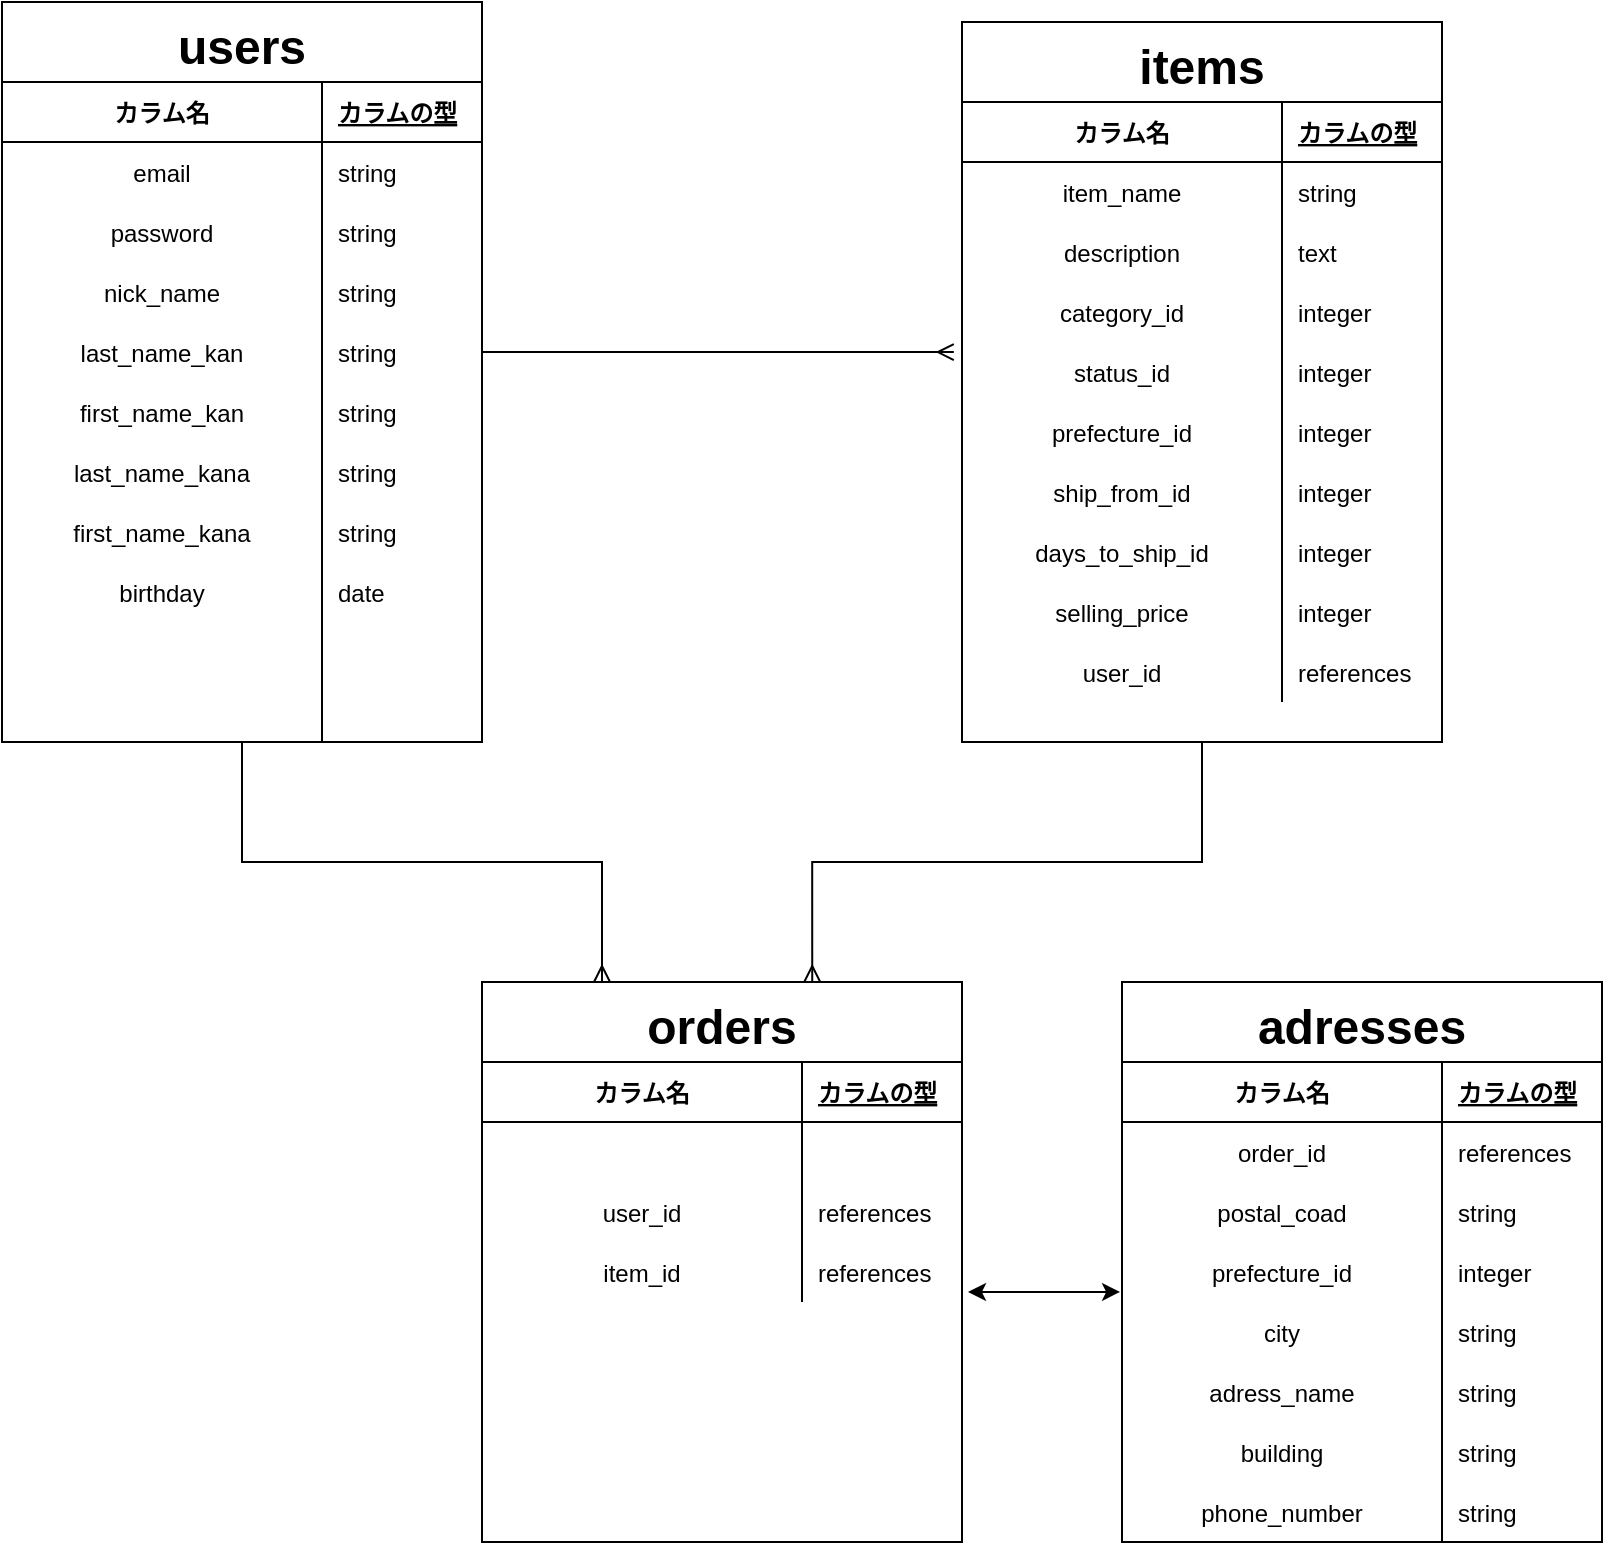 <mxfile>
    <diagram id="4H3-yCGrVs2Pjbda1haj" name="ページ1">
        <mxGraphModel dx="1336" dy="363" grid="1" gridSize="10" guides="1" tooltips="1" connect="1" arrows="1" fold="1" page="1" pageScale="1" pageWidth="827" pageHeight="1169" math="0" shadow="0">
            <root>
                <mxCell id="0"/>
                <mxCell id="1" parent="0"/>
                <mxCell id="O8TZb7azCqo_9Y2NurCA-126" style="edgeStyle=orthogonalEdgeStyle;rounded=0;orthogonalLoop=1;jettySize=auto;html=1;entryX=0.25;entryY=0;entryDx=0;entryDy=0;startArrow=none;startFill=0;endArrow=ERmany;endFill=0;fontSize=24;" edge="1" parent="1" source="2" target="41">
                    <mxGeometry relative="1" as="geometry"/>
                </mxCell>
                <mxCell id="2" value="users" style="shape=table;startSize=40;container=1;collapsible=1;childLayout=tableLayout;fixedRows=1;rowLines=0;fontStyle=1;align=center;resizeLast=1;fontSize=24;" vertex="1" parent="1">
                    <mxGeometry x="-800" y="30" width="240" height="370" as="geometry"/>
                </mxCell>
                <mxCell id="3" value="" style="shape=partialRectangle;collapsible=0;dropTarget=0;pointerEvents=0;fillColor=none;top=0;left=0;bottom=1;right=0;points=[[0,0.5],[1,0.5]];portConstraint=eastwest;" vertex="1" parent="2">
                    <mxGeometry y="40" width="240" height="30" as="geometry"/>
                </mxCell>
                <mxCell id="4" value="カラム名" style="shape=partialRectangle;connectable=0;fillColor=none;top=0;left=0;bottom=0;right=0;fontStyle=1;overflow=hidden;" vertex="1" parent="3">
                    <mxGeometry width="160" height="30" as="geometry"/>
                </mxCell>
                <mxCell id="5" value="カラムの型" style="shape=partialRectangle;connectable=0;fillColor=none;top=0;left=0;bottom=0;right=0;align=left;spacingLeft=6;fontStyle=5;overflow=hidden;" vertex="1" parent="3">
                    <mxGeometry x="160" width="80" height="30" as="geometry"/>
                </mxCell>
                <mxCell id="6" value="" style="shape=partialRectangle;collapsible=0;dropTarget=0;pointerEvents=0;fillColor=none;top=0;left=0;bottom=0;right=0;points=[[0,0.5],[1,0.5]];portConstraint=eastwest;" vertex="1" parent="2">
                    <mxGeometry y="70" width="240" height="30" as="geometry"/>
                </mxCell>
                <mxCell id="7" value="email" style="shape=partialRectangle;connectable=0;fillColor=none;top=0;left=0;bottom=0;right=0;editable=1;overflow=hidden;" vertex="1" parent="6">
                    <mxGeometry width="160" height="30" as="geometry"/>
                </mxCell>
                <mxCell id="8" value="string" style="shape=partialRectangle;connectable=0;fillColor=none;top=0;left=0;bottom=0;right=0;align=left;spacingLeft=6;overflow=hidden;" vertex="1" parent="6">
                    <mxGeometry x="160" width="80" height="30" as="geometry"/>
                </mxCell>
                <mxCell id="9" value="" style="shape=partialRectangle;collapsible=0;dropTarget=0;pointerEvents=0;fillColor=none;top=0;left=0;bottom=0;right=0;points=[[0,0.5],[1,0.5]];portConstraint=eastwest;" vertex="1" parent="2">
                    <mxGeometry y="100" width="240" height="30" as="geometry"/>
                </mxCell>
                <mxCell id="10" value="password" style="shape=partialRectangle;connectable=0;fillColor=none;top=0;left=0;bottom=0;right=0;editable=1;overflow=hidden;" vertex="1" parent="9">
                    <mxGeometry width="160" height="30" as="geometry"/>
                </mxCell>
                <mxCell id="11" value="string" style="shape=partialRectangle;connectable=0;fillColor=none;top=0;left=0;bottom=0;right=0;align=left;spacingLeft=6;overflow=hidden;" vertex="1" parent="9">
                    <mxGeometry x="160" width="80" height="30" as="geometry"/>
                </mxCell>
                <mxCell id="12" value="" style="shape=partialRectangle;collapsible=0;dropTarget=0;pointerEvents=0;fillColor=none;top=0;left=0;bottom=0;right=0;points=[[0,0.5],[1,0.5]];portConstraint=eastwest;" vertex="1" parent="2">
                    <mxGeometry y="130" width="240" height="30" as="geometry"/>
                </mxCell>
                <mxCell id="13" value="nick_name" style="shape=partialRectangle;connectable=0;fillColor=none;top=0;left=0;bottom=0;right=0;editable=1;overflow=hidden;" vertex="1" parent="12">
                    <mxGeometry width="160" height="30" as="geometry"/>
                </mxCell>
                <mxCell id="14" value="string" style="shape=partialRectangle;connectable=0;fillColor=none;top=0;left=0;bottom=0;right=0;align=left;spacingLeft=6;overflow=hidden;" vertex="1" parent="12">
                    <mxGeometry x="160" width="80" height="30" as="geometry"/>
                </mxCell>
                <mxCell id="O8TZb7azCqo_9Y2NurCA-56" style="shape=partialRectangle;collapsible=0;dropTarget=0;pointerEvents=0;fillColor=none;top=0;left=0;bottom=0;right=0;points=[[0,0.5],[1,0.5]];portConstraint=eastwest;" vertex="1" parent="2">
                    <mxGeometry y="160" width="240" height="30" as="geometry"/>
                </mxCell>
                <mxCell id="O8TZb7azCqo_9Y2NurCA-57" value="last_name_kan" style="shape=partialRectangle;connectable=0;fillColor=none;top=0;left=0;bottom=0;right=0;editable=1;overflow=hidden;" vertex="1" parent="O8TZb7azCqo_9Y2NurCA-56">
                    <mxGeometry width="160" height="30" as="geometry"/>
                </mxCell>
                <mxCell id="O8TZb7azCqo_9Y2NurCA-58" value="string" style="shape=partialRectangle;connectable=0;fillColor=none;top=0;left=0;bottom=0;right=0;align=left;spacingLeft=6;overflow=hidden;" vertex="1" parent="O8TZb7azCqo_9Y2NurCA-56">
                    <mxGeometry x="160" width="80" height="30" as="geometry"/>
                </mxCell>
                <mxCell id="O8TZb7azCqo_9Y2NurCA-68" style="shape=partialRectangle;collapsible=0;dropTarget=0;pointerEvents=0;fillColor=none;top=0;left=0;bottom=0;right=0;points=[[0,0.5],[1,0.5]];portConstraint=eastwest;" vertex="1" parent="2">
                    <mxGeometry y="190" width="240" height="30" as="geometry"/>
                </mxCell>
                <mxCell id="O8TZb7azCqo_9Y2NurCA-69" value="first_name_kan" style="shape=partialRectangle;connectable=0;fillColor=none;top=0;left=0;bottom=0;right=0;editable=1;overflow=hidden;" vertex="1" parent="O8TZb7azCqo_9Y2NurCA-68">
                    <mxGeometry width="160" height="30" as="geometry"/>
                </mxCell>
                <mxCell id="O8TZb7azCqo_9Y2NurCA-70" value="string" style="shape=partialRectangle;connectable=0;fillColor=none;top=0;left=0;bottom=0;right=0;align=left;spacingLeft=6;overflow=hidden;" vertex="1" parent="O8TZb7azCqo_9Y2NurCA-68">
                    <mxGeometry x="160" width="80" height="30" as="geometry"/>
                </mxCell>
                <mxCell id="O8TZb7azCqo_9Y2NurCA-65" style="shape=partialRectangle;collapsible=0;dropTarget=0;pointerEvents=0;fillColor=none;top=0;left=0;bottom=0;right=0;points=[[0,0.5],[1,0.5]];portConstraint=eastwest;" vertex="1" parent="2">
                    <mxGeometry y="220" width="240" height="30" as="geometry"/>
                </mxCell>
                <mxCell id="O8TZb7azCqo_9Y2NurCA-66" value="last_name_kana" style="shape=partialRectangle;connectable=0;fillColor=none;top=0;left=0;bottom=0;right=0;editable=1;overflow=hidden;" vertex="1" parent="O8TZb7azCqo_9Y2NurCA-65">
                    <mxGeometry width="160" height="30" as="geometry"/>
                </mxCell>
                <mxCell id="O8TZb7azCqo_9Y2NurCA-67" value="string" style="shape=partialRectangle;connectable=0;fillColor=none;top=0;left=0;bottom=0;right=0;align=left;spacingLeft=6;overflow=hidden;" vertex="1" parent="O8TZb7azCqo_9Y2NurCA-65">
                    <mxGeometry x="160" width="80" height="30" as="geometry"/>
                </mxCell>
                <mxCell id="O8TZb7azCqo_9Y2NurCA-62" style="shape=partialRectangle;collapsible=0;dropTarget=0;pointerEvents=0;fillColor=none;top=0;left=0;bottom=0;right=0;points=[[0,0.5],[1,0.5]];portConstraint=eastwest;" vertex="1" parent="2">
                    <mxGeometry y="250" width="240" height="30" as="geometry"/>
                </mxCell>
                <mxCell id="O8TZb7azCqo_9Y2NurCA-63" value="first_name_kana" style="shape=partialRectangle;connectable=0;fillColor=none;top=0;left=0;bottom=0;right=0;editable=1;overflow=hidden;" vertex="1" parent="O8TZb7azCqo_9Y2NurCA-62">
                    <mxGeometry width="160" height="30" as="geometry"/>
                </mxCell>
                <mxCell id="O8TZb7azCqo_9Y2NurCA-64" value="string" style="shape=partialRectangle;connectable=0;fillColor=none;top=0;left=0;bottom=0;right=0;align=left;spacingLeft=6;overflow=hidden;" vertex="1" parent="O8TZb7azCqo_9Y2NurCA-62">
                    <mxGeometry x="160" width="80" height="30" as="geometry"/>
                </mxCell>
                <mxCell id="O8TZb7azCqo_9Y2NurCA-59" style="shape=partialRectangle;collapsible=0;dropTarget=0;pointerEvents=0;fillColor=none;top=0;left=0;bottom=0;right=0;points=[[0,0.5],[1,0.5]];portConstraint=eastwest;" vertex="1" parent="2">
                    <mxGeometry y="280" width="240" height="30" as="geometry"/>
                </mxCell>
                <mxCell id="O8TZb7azCqo_9Y2NurCA-60" value="birthday" style="shape=partialRectangle;connectable=0;fillColor=none;top=0;left=0;bottom=0;right=0;editable=1;overflow=hidden;" vertex="1" parent="O8TZb7azCqo_9Y2NurCA-59">
                    <mxGeometry width="160" height="30" as="geometry"/>
                </mxCell>
                <mxCell id="O8TZb7azCqo_9Y2NurCA-61" value="date" style="shape=partialRectangle;connectable=0;fillColor=none;top=0;left=0;bottom=0;right=0;align=left;spacingLeft=6;overflow=hidden;" vertex="1" parent="O8TZb7azCqo_9Y2NurCA-59">
                    <mxGeometry x="160" width="80" height="30" as="geometry"/>
                </mxCell>
                <mxCell id="O8TZb7azCqo_9Y2NurCA-71" style="shape=partialRectangle;collapsible=0;dropTarget=0;pointerEvents=0;fillColor=none;top=0;left=0;bottom=0;right=0;points=[[0,0.5],[1,0.5]];portConstraint=eastwest;" vertex="1" parent="2">
                    <mxGeometry y="310" width="240" height="30" as="geometry"/>
                </mxCell>
                <mxCell id="O8TZb7azCqo_9Y2NurCA-72" value="" style="shape=partialRectangle;connectable=0;fillColor=none;top=0;left=0;bottom=0;right=0;editable=1;overflow=hidden;" vertex="1" parent="O8TZb7azCqo_9Y2NurCA-71">
                    <mxGeometry width="160" height="30" as="geometry"/>
                </mxCell>
                <mxCell id="O8TZb7azCqo_9Y2NurCA-73" value="" style="shape=partialRectangle;connectable=0;fillColor=none;top=0;left=0;bottom=0;right=0;align=left;spacingLeft=6;overflow=hidden;" vertex="1" parent="O8TZb7azCqo_9Y2NurCA-71">
                    <mxGeometry x="160" width="80" height="30" as="geometry"/>
                </mxCell>
                <mxCell id="O8TZb7azCqo_9Y2NurCA-74" style="shape=partialRectangle;collapsible=0;dropTarget=0;pointerEvents=0;fillColor=none;top=0;left=0;bottom=0;right=0;points=[[0,0.5],[1,0.5]];portConstraint=eastwest;" vertex="1" parent="2">
                    <mxGeometry y="340" width="240" height="30" as="geometry"/>
                </mxCell>
                <mxCell id="O8TZb7azCqo_9Y2NurCA-75" value="" style="shape=partialRectangle;connectable=0;fillColor=none;top=0;left=0;bottom=0;right=0;editable=1;overflow=hidden;" vertex="1" parent="O8TZb7azCqo_9Y2NurCA-74">
                    <mxGeometry width="160" height="30" as="geometry"/>
                </mxCell>
                <mxCell id="O8TZb7azCqo_9Y2NurCA-76" value="" style="shape=partialRectangle;connectable=0;fillColor=none;top=0;left=0;bottom=0;right=0;align=left;spacingLeft=6;overflow=hidden;" vertex="1" parent="O8TZb7azCqo_9Y2NurCA-74">
                    <mxGeometry x="160" width="80" height="30" as="geometry"/>
                </mxCell>
                <mxCell id="O8TZb7azCqo_9Y2NurCA-125" style="edgeStyle=orthogonalEdgeStyle;rounded=0;orthogonalLoop=1;jettySize=auto;html=1;startArrow=none;startFill=0;endArrow=ERmany;endFill=0;fontSize=24;entryX=0.688;entryY=0;entryDx=0;entryDy=0;entryPerimeter=0;" edge="1" parent="1" source="15" target="41">
                    <mxGeometry relative="1" as="geometry">
                        <mxPoint x="-395" y="510" as="targetPoint"/>
                        <Array as="points">
                            <mxPoint x="-200" y="460"/>
                            <mxPoint x="-395" y="460"/>
                        </Array>
                    </mxGeometry>
                </mxCell>
                <mxCell id="15" value="items" style="shape=table;startSize=40;container=1;collapsible=1;childLayout=tableLayout;fixedRows=1;rowLines=0;fontStyle=1;align=center;resizeLast=1;fontSize=24;" vertex="1" parent="1">
                    <mxGeometry x="-320" y="40" width="240" height="360" as="geometry"/>
                </mxCell>
                <mxCell id="16" value="" style="shape=partialRectangle;collapsible=0;dropTarget=0;pointerEvents=0;fillColor=none;top=0;left=0;bottom=1;right=0;points=[[0,0.5],[1,0.5]];portConstraint=eastwest;" vertex="1" parent="15">
                    <mxGeometry y="40" width="240" height="30" as="geometry"/>
                </mxCell>
                <mxCell id="17" value="カラム名" style="shape=partialRectangle;connectable=0;fillColor=none;top=0;left=0;bottom=0;right=0;fontStyle=1;overflow=hidden;" vertex="1" parent="16">
                    <mxGeometry width="160" height="30" as="geometry"/>
                </mxCell>
                <mxCell id="18" value="カラムの型" style="shape=partialRectangle;connectable=0;fillColor=none;top=0;left=0;bottom=0;right=0;align=left;spacingLeft=6;fontStyle=5;overflow=hidden;" vertex="1" parent="16">
                    <mxGeometry x="160" width="80" height="30" as="geometry"/>
                </mxCell>
                <mxCell id="19" value="" style="shape=partialRectangle;collapsible=0;dropTarget=0;pointerEvents=0;fillColor=none;top=0;left=0;bottom=0;right=0;points=[[0,0.5],[1,0.5]];portConstraint=eastwest;" vertex="1" parent="15">
                    <mxGeometry y="70" width="240" height="30" as="geometry"/>
                </mxCell>
                <mxCell id="20" value="item_name" style="shape=partialRectangle;connectable=0;fillColor=none;top=0;left=0;bottom=0;right=0;editable=1;overflow=hidden;" vertex="1" parent="19">
                    <mxGeometry width="160" height="30" as="geometry"/>
                </mxCell>
                <mxCell id="21" value="string" style="shape=partialRectangle;connectable=0;fillColor=none;top=0;left=0;bottom=0;right=0;align=left;spacingLeft=6;overflow=hidden;" vertex="1" parent="19">
                    <mxGeometry x="160" width="80" height="30" as="geometry"/>
                </mxCell>
                <mxCell id="22" value="" style="shape=partialRectangle;collapsible=0;dropTarget=0;pointerEvents=0;fillColor=none;top=0;left=0;bottom=0;right=0;points=[[0,0.5],[1,0.5]];portConstraint=eastwest;" vertex="1" parent="15">
                    <mxGeometry y="100" width="240" height="30" as="geometry"/>
                </mxCell>
                <mxCell id="23" value="description" style="shape=partialRectangle;connectable=0;fillColor=none;top=0;left=0;bottom=0;right=0;editable=1;overflow=hidden;" vertex="1" parent="22">
                    <mxGeometry width="160" height="30" as="geometry"/>
                </mxCell>
                <mxCell id="24" value="text" style="shape=partialRectangle;connectable=0;fillColor=none;top=0;left=0;bottom=0;right=0;align=left;spacingLeft=6;overflow=hidden;" vertex="1" parent="22">
                    <mxGeometry x="160" width="80" height="30" as="geometry"/>
                </mxCell>
                <mxCell id="25" value="" style="shape=partialRectangle;collapsible=0;dropTarget=0;pointerEvents=0;fillColor=none;top=0;left=0;bottom=0;right=0;points=[[0,0.5],[1,0.5]];portConstraint=eastwest;" vertex="1" parent="15">
                    <mxGeometry y="130" width="240" height="30" as="geometry"/>
                </mxCell>
                <mxCell id="26" value="category_id" style="shape=partialRectangle;connectable=0;fillColor=none;top=0;left=0;bottom=0;right=0;editable=1;overflow=hidden;" vertex="1" parent="25">
                    <mxGeometry width="160" height="30" as="geometry"/>
                </mxCell>
                <mxCell id="27" value="integer" style="shape=partialRectangle;connectable=0;fillColor=none;top=0;left=0;bottom=0;right=0;align=left;spacingLeft=6;overflow=hidden;" vertex="1" parent="25">
                    <mxGeometry x="160" width="80" height="30" as="geometry"/>
                </mxCell>
                <mxCell id="O8TZb7azCqo_9Y2NurCA-89" style="shape=partialRectangle;collapsible=0;dropTarget=0;pointerEvents=0;fillColor=none;top=0;left=0;bottom=0;right=0;points=[[0,0.5],[1,0.5]];portConstraint=eastwest;" vertex="1" parent="15">
                    <mxGeometry y="160" width="240" height="30" as="geometry"/>
                </mxCell>
                <mxCell id="O8TZb7azCqo_9Y2NurCA-90" value="status_id" style="shape=partialRectangle;connectable=0;fillColor=none;top=0;left=0;bottom=0;right=0;editable=1;overflow=hidden;" vertex="1" parent="O8TZb7azCqo_9Y2NurCA-89">
                    <mxGeometry width="160" height="30" as="geometry"/>
                </mxCell>
                <mxCell id="O8TZb7azCqo_9Y2NurCA-91" value="integer" style="shape=partialRectangle;connectable=0;fillColor=none;top=0;left=0;bottom=0;right=0;align=left;spacingLeft=6;overflow=hidden;" vertex="1" parent="O8TZb7azCqo_9Y2NurCA-89">
                    <mxGeometry x="160" width="80" height="30" as="geometry"/>
                </mxCell>
                <mxCell id="O8TZb7azCqo_9Y2NurCA-92" style="shape=partialRectangle;collapsible=0;dropTarget=0;pointerEvents=0;fillColor=none;top=0;left=0;bottom=0;right=0;points=[[0,0.5],[1,0.5]];portConstraint=eastwest;" vertex="1" parent="15">
                    <mxGeometry y="190" width="240" height="30" as="geometry"/>
                </mxCell>
                <mxCell id="O8TZb7azCqo_9Y2NurCA-93" value="prefecture_id" style="shape=partialRectangle;connectable=0;fillColor=none;top=0;left=0;bottom=0;right=0;editable=1;overflow=hidden;" vertex="1" parent="O8TZb7azCqo_9Y2NurCA-92">
                    <mxGeometry width="160" height="30" as="geometry"/>
                </mxCell>
                <mxCell id="O8TZb7azCqo_9Y2NurCA-94" value="integer" style="shape=partialRectangle;connectable=0;fillColor=none;top=0;left=0;bottom=0;right=0;align=left;spacingLeft=6;overflow=hidden;" vertex="1" parent="O8TZb7azCqo_9Y2NurCA-92">
                    <mxGeometry x="160" width="80" height="30" as="geometry"/>
                </mxCell>
                <mxCell id="O8TZb7azCqo_9Y2NurCA-95" style="shape=partialRectangle;collapsible=0;dropTarget=0;pointerEvents=0;fillColor=none;top=0;left=0;bottom=0;right=0;points=[[0,0.5],[1,0.5]];portConstraint=eastwest;" vertex="1" parent="15">
                    <mxGeometry y="220" width="240" height="30" as="geometry"/>
                </mxCell>
                <mxCell id="O8TZb7azCqo_9Y2NurCA-96" value="ship_from_id" style="shape=partialRectangle;connectable=0;fillColor=none;top=0;left=0;bottom=0;right=0;editable=1;overflow=hidden;" vertex="1" parent="O8TZb7azCqo_9Y2NurCA-95">
                    <mxGeometry width="160" height="30" as="geometry"/>
                </mxCell>
                <mxCell id="O8TZb7azCqo_9Y2NurCA-97" value="integer" style="shape=partialRectangle;connectable=0;fillColor=none;top=0;left=0;bottom=0;right=0;align=left;spacingLeft=6;overflow=hidden;" vertex="1" parent="O8TZb7azCqo_9Y2NurCA-95">
                    <mxGeometry x="160" width="80" height="30" as="geometry"/>
                </mxCell>
                <mxCell id="O8TZb7azCqo_9Y2NurCA-98" style="shape=partialRectangle;collapsible=0;dropTarget=0;pointerEvents=0;fillColor=none;top=0;left=0;bottom=0;right=0;points=[[0,0.5],[1,0.5]];portConstraint=eastwest;" vertex="1" parent="15">
                    <mxGeometry y="250" width="240" height="30" as="geometry"/>
                </mxCell>
                <mxCell id="O8TZb7azCqo_9Y2NurCA-99" value="days_to_ship_id" style="shape=partialRectangle;connectable=0;fillColor=none;top=0;left=0;bottom=0;right=0;editable=1;overflow=hidden;" vertex="1" parent="O8TZb7azCqo_9Y2NurCA-98">
                    <mxGeometry width="160" height="30" as="geometry"/>
                </mxCell>
                <mxCell id="O8TZb7azCqo_9Y2NurCA-100" value="integer" style="shape=partialRectangle;connectable=0;fillColor=none;top=0;left=0;bottom=0;right=0;align=left;spacingLeft=6;overflow=hidden;" vertex="1" parent="O8TZb7azCqo_9Y2NurCA-98">
                    <mxGeometry x="160" width="80" height="30" as="geometry"/>
                </mxCell>
                <mxCell id="O8TZb7azCqo_9Y2NurCA-104" style="shape=partialRectangle;collapsible=0;dropTarget=0;pointerEvents=0;fillColor=none;top=0;left=0;bottom=0;right=0;points=[[0,0.5],[1,0.5]];portConstraint=eastwest;" vertex="1" parent="15">
                    <mxGeometry y="280" width="240" height="30" as="geometry"/>
                </mxCell>
                <mxCell id="O8TZb7azCqo_9Y2NurCA-105" value="selling_price" style="shape=partialRectangle;connectable=0;fillColor=none;top=0;left=0;bottom=0;right=0;editable=1;overflow=hidden;" vertex="1" parent="O8TZb7azCqo_9Y2NurCA-104">
                    <mxGeometry width="160" height="30" as="geometry"/>
                </mxCell>
                <mxCell id="O8TZb7azCqo_9Y2NurCA-106" value="integer" style="shape=partialRectangle;connectable=0;fillColor=none;top=0;left=0;bottom=0;right=0;align=left;spacingLeft=6;overflow=hidden;" vertex="1" parent="O8TZb7azCqo_9Y2NurCA-104">
                    <mxGeometry x="160" width="80" height="30" as="geometry"/>
                </mxCell>
                <mxCell id="O8TZb7azCqo_9Y2NurCA-107" style="shape=partialRectangle;collapsible=0;dropTarget=0;pointerEvents=0;fillColor=none;top=0;left=0;bottom=0;right=0;points=[[0,0.5],[1,0.5]];portConstraint=eastwest;" vertex="1" parent="15">
                    <mxGeometry y="310" width="240" height="30" as="geometry"/>
                </mxCell>
                <mxCell id="O8TZb7azCqo_9Y2NurCA-108" value="user_id" style="shape=partialRectangle;connectable=0;fillColor=none;top=0;left=0;bottom=0;right=0;editable=1;overflow=hidden;" vertex="1" parent="O8TZb7azCqo_9Y2NurCA-107">
                    <mxGeometry width="160" height="30" as="geometry"/>
                </mxCell>
                <mxCell id="O8TZb7azCqo_9Y2NurCA-109" value="references" style="shape=partialRectangle;connectable=0;fillColor=none;top=0;left=0;bottom=0;right=0;align=left;spacingLeft=6;overflow=hidden;" vertex="1" parent="O8TZb7azCqo_9Y2NurCA-107">
                    <mxGeometry x="160" width="80" height="30" as="geometry"/>
                </mxCell>
                <mxCell id="28" value="adresses" style="shape=table;startSize=40;container=1;collapsible=1;childLayout=tableLayout;fixedRows=1;rowLines=0;fontStyle=1;align=center;resizeLast=1;fontSize=24;" vertex="1" parent="1">
                    <mxGeometry x="-240" y="520" width="240" height="280" as="geometry"/>
                </mxCell>
                <mxCell id="29" value="" style="shape=partialRectangle;collapsible=0;dropTarget=0;pointerEvents=0;fillColor=none;top=0;left=0;bottom=1;right=0;points=[[0,0.5],[1,0.5]];portConstraint=eastwest;" vertex="1" parent="28">
                    <mxGeometry y="40" width="240" height="30" as="geometry"/>
                </mxCell>
                <mxCell id="30" value="カラム名" style="shape=partialRectangle;connectable=0;fillColor=none;top=0;left=0;bottom=0;right=0;fontStyle=1;overflow=hidden;" vertex="1" parent="29">
                    <mxGeometry width="160" height="30" as="geometry"/>
                </mxCell>
                <mxCell id="31" value="カラムの型" style="shape=partialRectangle;connectable=0;fillColor=none;top=0;left=0;bottom=0;right=0;align=left;spacingLeft=6;fontStyle=5;overflow=hidden;" vertex="1" parent="29">
                    <mxGeometry x="160" width="80" height="30" as="geometry"/>
                </mxCell>
                <mxCell id="32" value="" style="shape=partialRectangle;collapsible=0;dropTarget=0;pointerEvents=0;fillColor=none;top=0;left=0;bottom=0;right=0;points=[[0,0.5],[1,0.5]];portConstraint=eastwest;" vertex="1" parent="28">
                    <mxGeometry y="70" width="240" height="30" as="geometry"/>
                </mxCell>
                <mxCell id="33" value="order_id" style="shape=partialRectangle;connectable=0;fillColor=none;top=0;left=0;bottom=0;right=0;editable=1;overflow=hidden;" vertex="1" parent="32">
                    <mxGeometry width="160" height="30" as="geometry"/>
                </mxCell>
                <mxCell id="34" value="references" style="shape=partialRectangle;connectable=0;fillColor=none;top=0;left=0;bottom=0;right=0;align=left;spacingLeft=6;overflow=hidden;" vertex="1" parent="32">
                    <mxGeometry x="160" width="80" height="30" as="geometry"/>
                </mxCell>
                <mxCell id="35" value="" style="shape=partialRectangle;collapsible=0;dropTarget=0;pointerEvents=0;fillColor=none;top=0;left=0;bottom=0;right=0;points=[[0,0.5],[1,0.5]];portConstraint=eastwest;" vertex="1" parent="28">
                    <mxGeometry y="100" width="240" height="30" as="geometry"/>
                </mxCell>
                <mxCell id="36" value="postal_coad" style="shape=partialRectangle;connectable=0;fillColor=none;top=0;left=0;bottom=0;right=0;editable=1;overflow=hidden;" vertex="1" parent="35">
                    <mxGeometry width="160" height="30" as="geometry"/>
                </mxCell>
                <mxCell id="37" value="string" style="shape=partialRectangle;connectable=0;fillColor=none;top=0;left=0;bottom=0;right=0;align=left;spacingLeft=6;overflow=hidden;" vertex="1" parent="35">
                    <mxGeometry x="160" width="80" height="30" as="geometry"/>
                </mxCell>
                <mxCell id="38" value="" style="shape=partialRectangle;collapsible=0;dropTarget=0;pointerEvents=0;fillColor=none;top=0;left=0;bottom=0;right=0;points=[[0,0.5],[1,0.5]];portConstraint=eastwest;" vertex="1" parent="28">
                    <mxGeometry y="130" width="240" height="30" as="geometry"/>
                </mxCell>
                <mxCell id="39" value="prefecture_id" style="shape=partialRectangle;connectable=0;fillColor=none;top=0;left=0;bottom=0;right=0;editable=1;overflow=hidden;" vertex="1" parent="38">
                    <mxGeometry width="160" height="30" as="geometry"/>
                </mxCell>
                <mxCell id="40" value="integer" style="shape=partialRectangle;connectable=0;fillColor=none;top=0;left=0;bottom=0;right=0;align=left;spacingLeft=6;overflow=hidden;" vertex="1" parent="38">
                    <mxGeometry x="160" width="80" height="30" as="geometry"/>
                </mxCell>
                <mxCell id="O8TZb7azCqo_9Y2NurCA-113" style="shape=partialRectangle;collapsible=0;dropTarget=0;pointerEvents=0;fillColor=none;top=0;left=0;bottom=0;right=0;points=[[0,0.5],[1,0.5]];portConstraint=eastwest;" vertex="1" parent="28">
                    <mxGeometry y="160" width="240" height="30" as="geometry"/>
                </mxCell>
                <mxCell id="O8TZb7azCqo_9Y2NurCA-114" value="city" style="shape=partialRectangle;connectable=0;fillColor=none;top=0;left=0;bottom=0;right=0;editable=1;overflow=hidden;" vertex="1" parent="O8TZb7azCqo_9Y2NurCA-113">
                    <mxGeometry width="160" height="30" as="geometry"/>
                </mxCell>
                <mxCell id="O8TZb7azCqo_9Y2NurCA-115" value="string" style="shape=partialRectangle;connectable=0;fillColor=none;top=0;left=0;bottom=0;right=0;align=left;spacingLeft=6;overflow=hidden;" vertex="1" parent="O8TZb7azCqo_9Y2NurCA-113">
                    <mxGeometry x="160" width="80" height="30" as="geometry"/>
                </mxCell>
                <mxCell id="O8TZb7azCqo_9Y2NurCA-116" style="shape=partialRectangle;collapsible=0;dropTarget=0;pointerEvents=0;fillColor=none;top=0;left=0;bottom=0;right=0;points=[[0,0.5],[1,0.5]];portConstraint=eastwest;" vertex="1" parent="28">
                    <mxGeometry y="190" width="240" height="30" as="geometry"/>
                </mxCell>
                <mxCell id="O8TZb7azCqo_9Y2NurCA-117" value="adress_name" style="shape=partialRectangle;connectable=0;fillColor=none;top=0;left=0;bottom=0;right=0;editable=1;overflow=hidden;" vertex="1" parent="O8TZb7azCqo_9Y2NurCA-116">
                    <mxGeometry width="160" height="30" as="geometry"/>
                </mxCell>
                <mxCell id="O8TZb7azCqo_9Y2NurCA-118" value="string" style="shape=partialRectangle;connectable=0;fillColor=none;top=0;left=0;bottom=0;right=0;align=left;spacingLeft=6;overflow=hidden;" vertex="1" parent="O8TZb7azCqo_9Y2NurCA-116">
                    <mxGeometry x="160" width="80" height="30" as="geometry"/>
                </mxCell>
                <mxCell id="O8TZb7azCqo_9Y2NurCA-119" style="shape=partialRectangle;collapsible=0;dropTarget=0;pointerEvents=0;fillColor=none;top=0;left=0;bottom=0;right=0;points=[[0,0.5],[1,0.5]];portConstraint=eastwest;" vertex="1" parent="28">
                    <mxGeometry y="220" width="240" height="30" as="geometry"/>
                </mxCell>
                <mxCell id="O8TZb7azCqo_9Y2NurCA-120" value="building" style="shape=partialRectangle;connectable=0;fillColor=none;top=0;left=0;bottom=0;right=0;editable=1;overflow=hidden;" vertex="1" parent="O8TZb7azCqo_9Y2NurCA-119">
                    <mxGeometry width="160" height="30" as="geometry"/>
                </mxCell>
                <mxCell id="O8TZb7azCqo_9Y2NurCA-121" value="string" style="shape=partialRectangle;connectable=0;fillColor=none;top=0;left=0;bottom=0;right=0;align=left;spacingLeft=6;overflow=hidden;" vertex="1" parent="O8TZb7azCqo_9Y2NurCA-119">
                    <mxGeometry x="160" width="80" height="30" as="geometry"/>
                </mxCell>
                <mxCell id="O8TZb7azCqo_9Y2NurCA-122" style="shape=partialRectangle;collapsible=0;dropTarget=0;pointerEvents=0;fillColor=none;top=0;left=0;bottom=0;right=0;points=[[0,0.5],[1,0.5]];portConstraint=eastwest;" vertex="1" parent="28">
                    <mxGeometry y="250" width="240" height="30" as="geometry"/>
                </mxCell>
                <mxCell id="O8TZb7azCqo_9Y2NurCA-123" value="phone_number" style="shape=partialRectangle;connectable=0;fillColor=none;top=0;left=0;bottom=0;right=0;editable=1;overflow=hidden;" vertex="1" parent="O8TZb7azCqo_9Y2NurCA-122">
                    <mxGeometry width="160" height="30" as="geometry"/>
                </mxCell>
                <mxCell id="O8TZb7azCqo_9Y2NurCA-124" value="string" style="shape=partialRectangle;connectable=0;fillColor=none;top=0;left=0;bottom=0;right=0;align=left;spacingLeft=6;overflow=hidden;" vertex="1" parent="O8TZb7azCqo_9Y2NurCA-122">
                    <mxGeometry x="160" width="80" height="30" as="geometry"/>
                </mxCell>
                <mxCell id="O8TZb7azCqo_9Y2NurCA-110" style="rounded=0;orthogonalLoop=1;jettySize=auto;html=1;exitX=0;exitY=0.5;exitDx=0;exitDy=0;entryX=0;entryY=0.5;entryDx=0;entryDy=0;fontSize=24;endArrow=classic;endFill=1;" edge="1" parent="28" source="35" target="35">
                    <mxGeometry relative="1" as="geometry"/>
                </mxCell>
                <mxCell id="41" value="orders" style="shape=table;startSize=40;container=1;collapsible=1;childLayout=tableLayout;fixedRows=1;rowLines=0;fontStyle=1;align=center;resizeLast=1;fontSize=24;" vertex="1" parent="1">
                    <mxGeometry x="-560" y="520" width="240" height="280" as="geometry"/>
                </mxCell>
                <mxCell id="42" value="" style="shape=partialRectangle;collapsible=0;dropTarget=0;pointerEvents=0;fillColor=none;top=0;left=0;bottom=1;right=0;points=[[0,0.5],[1,0.5]];portConstraint=eastwest;" vertex="1" parent="41">
                    <mxGeometry y="40" width="240" height="30" as="geometry"/>
                </mxCell>
                <mxCell id="43" value="カラム名" style="shape=partialRectangle;connectable=0;fillColor=none;top=0;left=0;bottom=0;right=0;fontStyle=1;overflow=hidden;" vertex="1" parent="42">
                    <mxGeometry width="160" height="30" as="geometry"/>
                </mxCell>
                <mxCell id="44" value="カラムの型" style="shape=partialRectangle;connectable=0;fillColor=none;top=0;left=0;bottom=0;right=0;align=left;spacingLeft=6;fontStyle=5;overflow=hidden;" vertex="1" parent="42">
                    <mxGeometry x="160" width="80" height="30" as="geometry"/>
                </mxCell>
                <mxCell id="45" value="" style="shape=partialRectangle;collapsible=0;dropTarget=0;pointerEvents=0;fillColor=none;top=0;left=0;bottom=0;right=0;points=[[0,0.5],[1,0.5]];portConstraint=eastwest;" vertex="1" parent="41">
                    <mxGeometry y="70" width="240" height="30" as="geometry"/>
                </mxCell>
                <mxCell id="46" value="" style="shape=partialRectangle;connectable=0;fillColor=none;top=0;left=0;bottom=0;right=0;editable=1;overflow=hidden;" vertex="1" parent="45">
                    <mxGeometry width="160" height="30" as="geometry"/>
                </mxCell>
                <mxCell id="47" value="" style="shape=partialRectangle;connectable=0;fillColor=none;top=0;left=0;bottom=0;right=0;align=left;spacingLeft=6;overflow=hidden;" vertex="1" parent="45">
                    <mxGeometry x="160" width="80" height="30" as="geometry"/>
                </mxCell>
                <mxCell id="48" value="" style="shape=partialRectangle;collapsible=0;dropTarget=0;pointerEvents=0;fillColor=none;top=0;left=0;bottom=0;right=0;points=[[0,0.5],[1,0.5]];portConstraint=eastwest;" vertex="1" parent="41">
                    <mxGeometry y="100" width="240" height="30" as="geometry"/>
                </mxCell>
                <mxCell id="49" value="user_id" style="shape=partialRectangle;connectable=0;fillColor=none;top=0;left=0;bottom=0;right=0;editable=1;overflow=hidden;" vertex="1" parent="48">
                    <mxGeometry width="160" height="30" as="geometry"/>
                </mxCell>
                <mxCell id="50" value="references" style="shape=partialRectangle;connectable=0;fillColor=none;top=0;left=0;bottom=0;right=0;align=left;spacingLeft=6;overflow=hidden;" vertex="1" parent="48">
                    <mxGeometry x="160" width="80" height="30" as="geometry"/>
                </mxCell>
                <mxCell id="51" value="" style="shape=partialRectangle;collapsible=0;dropTarget=0;pointerEvents=0;fillColor=none;top=0;left=0;bottom=0;right=0;points=[[0,0.5],[1,0.5]];portConstraint=eastwest;" vertex="1" parent="41">
                    <mxGeometry y="130" width="240" height="30" as="geometry"/>
                </mxCell>
                <mxCell id="52" value="item_id" style="shape=partialRectangle;connectable=0;fillColor=none;top=0;left=0;bottom=0;right=0;editable=1;overflow=hidden;" vertex="1" parent="51">
                    <mxGeometry width="160" height="30" as="geometry"/>
                </mxCell>
                <mxCell id="53" value="references" style="shape=partialRectangle;connectable=0;fillColor=none;top=0;left=0;bottom=0;right=0;align=left;spacingLeft=6;overflow=hidden;" vertex="1" parent="51">
                    <mxGeometry x="160" width="80" height="30" as="geometry"/>
                </mxCell>
                <mxCell id="O8TZb7azCqo_9Y2NurCA-111" style="edgeStyle=none;rounded=0;orthogonalLoop=1;jettySize=auto;html=1;endArrow=classic;endFill=1;fontSize=24;startArrow=classic;startFill=1;entryX=-0.004;entryY=-0.167;entryDx=0;entryDy=0;entryPerimeter=0;" edge="1" parent="1" target="O8TZb7azCqo_9Y2NurCA-113">
                    <mxGeometry relative="1" as="geometry">
                        <mxPoint x="-317" y="675" as="sourcePoint"/>
                        <mxPoint x="-320" y="674" as="targetPoint"/>
                    </mxGeometry>
                </mxCell>
                <mxCell id="O8TZb7azCqo_9Y2NurCA-112" style="rounded=0;orthogonalLoop=1;jettySize=auto;html=1;exitX=1;exitY=0.5;exitDx=0;exitDy=0;entryX=-0.017;entryY=0.167;entryDx=0;entryDy=0;entryPerimeter=0;startArrow=none;startFill=0;endArrow=ERmany;endFill=0;fontSize=24;" edge="1" parent="1" source="O8TZb7azCqo_9Y2NurCA-56" target="O8TZb7azCqo_9Y2NurCA-89">
                    <mxGeometry relative="1" as="geometry"/>
                </mxCell>
            </root>
        </mxGraphModel>
    </diagram>
</mxfile>